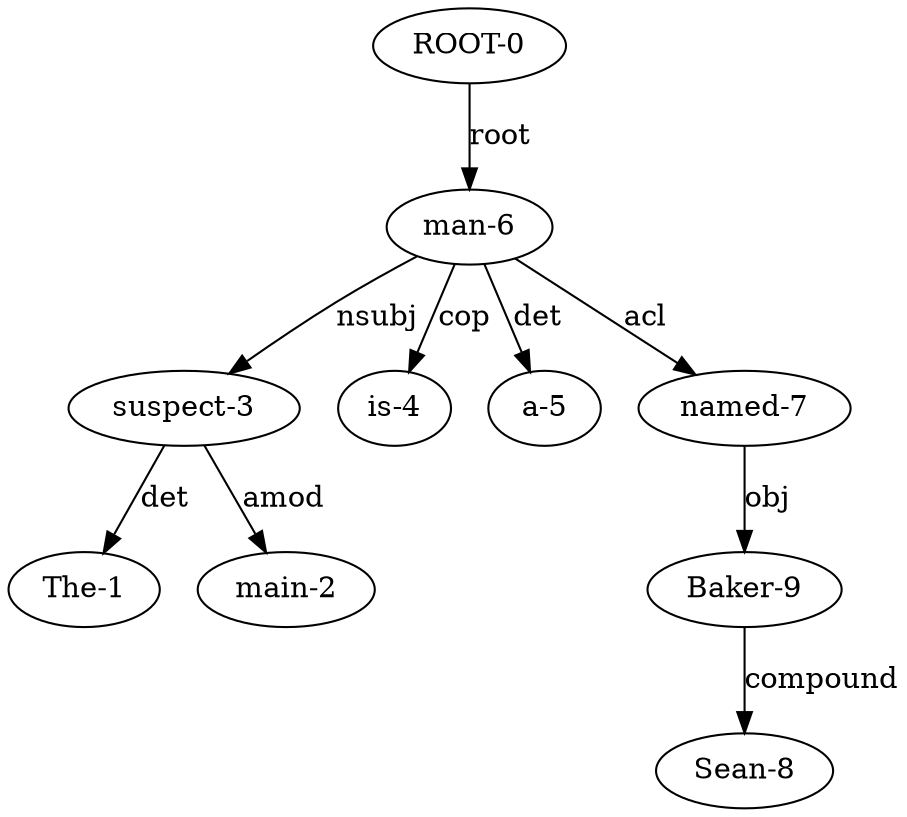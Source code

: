 digraph{"suspect-3" -> "The-1" [label="det",len=1.00];"suspect-3" -> "main-2" [label="amod",len=1.00];"man-6" -> "suspect-3" [label="nsubj",len=1.00];"man-6" -> "is-4" [label="cop",len=1.00];"man-6" -> "a-5" [label="det",len=1.00];"ROOT-0" -> "man-6" [label="root",len=1.00];"man-6" -> "named-7" [label="acl",len=1.00];"Baker-9" -> "Sean-8" [label="compound",len=1.00];"named-7" -> "Baker-9" [label="obj",len=1.00];} 